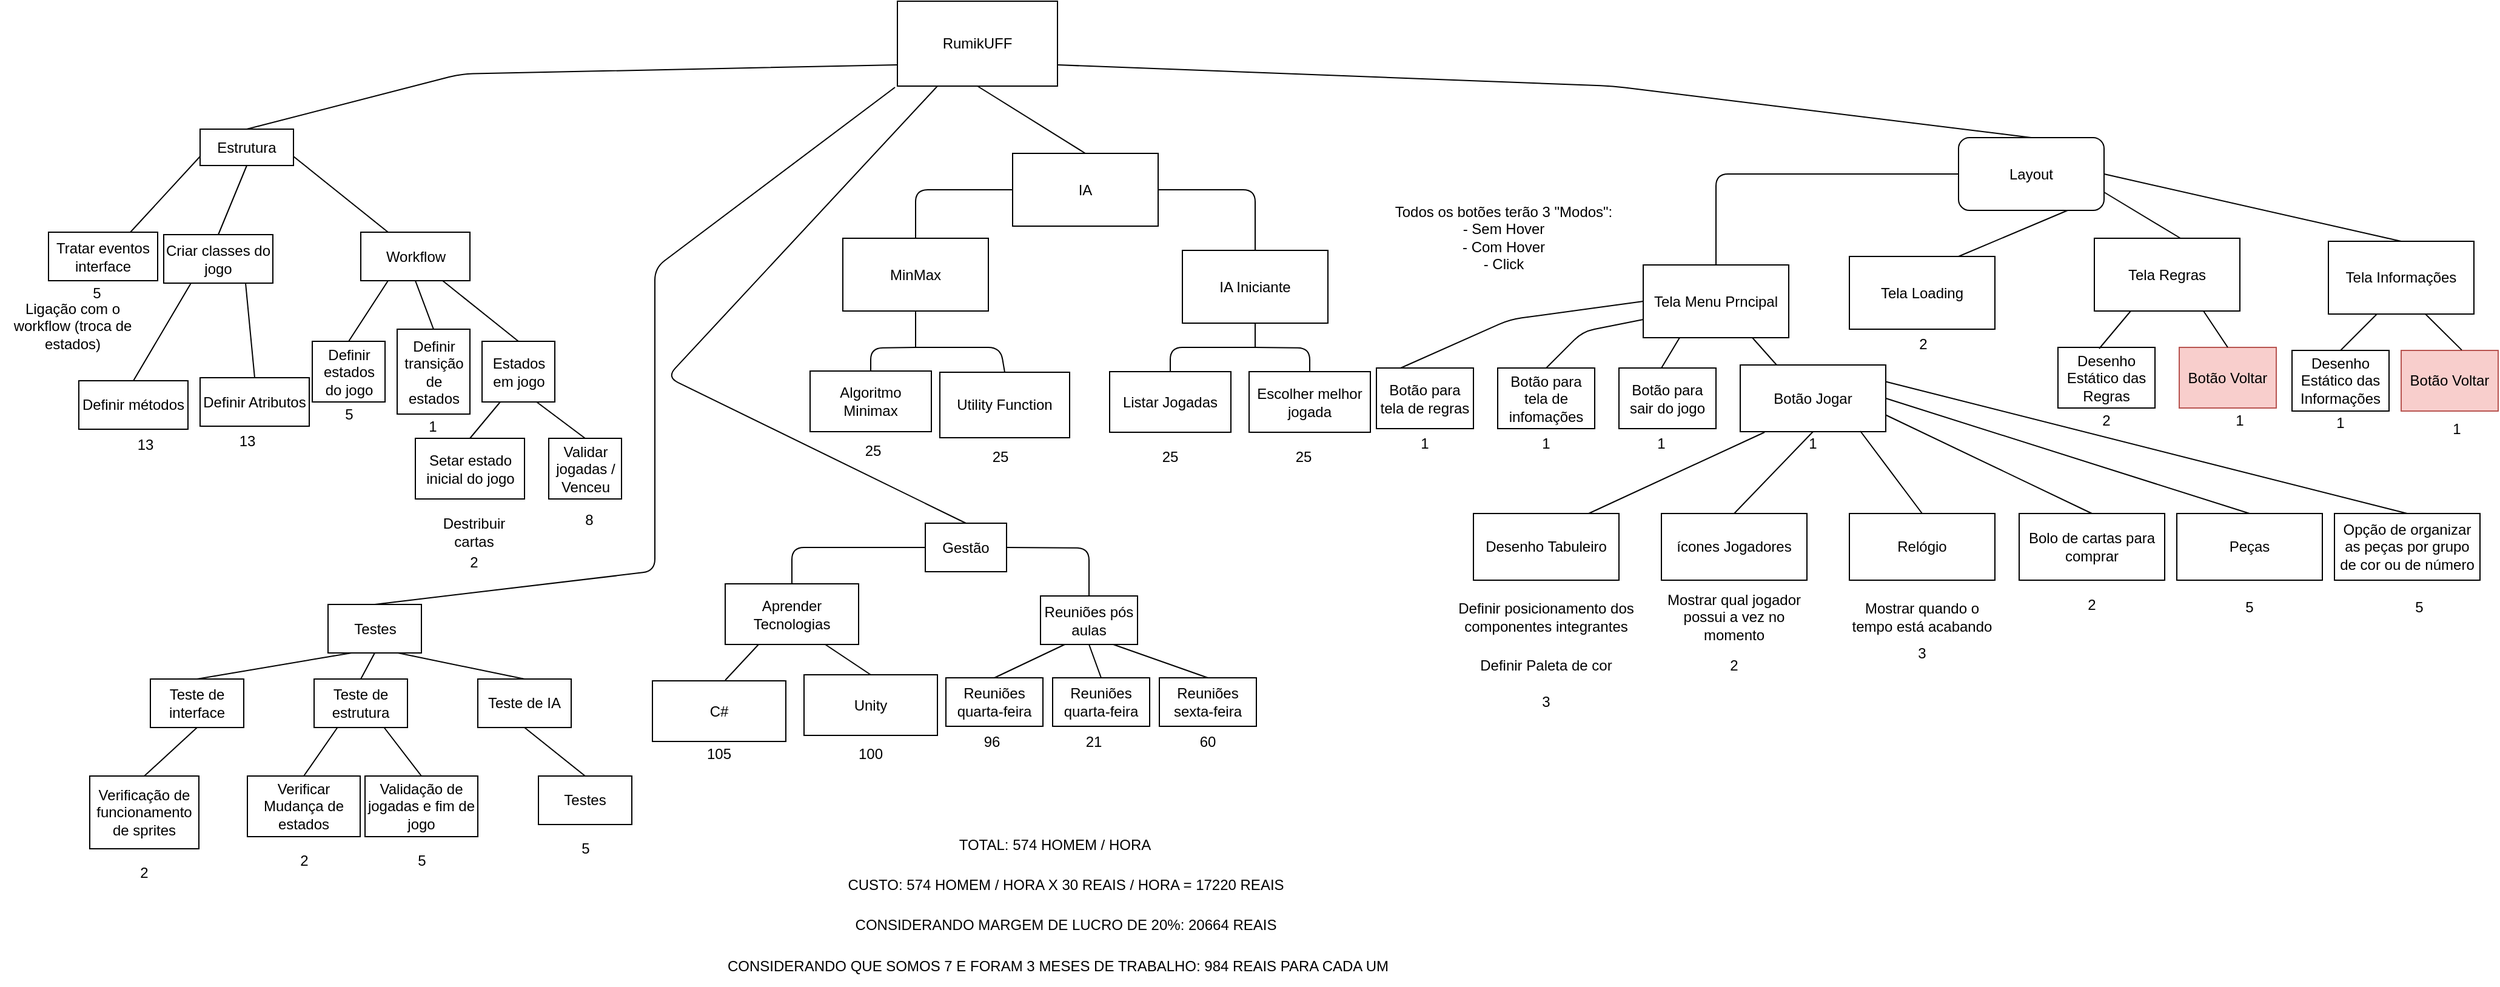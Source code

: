 <mxfile version="10.6.5" type="device"><diagram id="eZYM7yiqCys-XYu_l9QY" name="Page-1"><mxGraphModel dx="1594" dy="765" grid="1" gridSize="10" guides="1" tooltips="1" connect="1" arrows="1" fold="1" page="1" pageScale="1" pageWidth="827" pageHeight="1169" math="0" shadow="0"><root><mxCell id="0"/><mxCell id="1" parent="0"/><mxCell id="s8E5StRUGuPlpRAzMkEG-1" value="RumikUFF" style="rounded=0;whiteSpace=wrap;html=1;" parent="1" vertex="1"><mxGeometry x="1110" y="20" width="132" height="70" as="geometry"/></mxCell><mxCell id="s8E5StRUGuPlpRAzMkEG-2" value="Estrutura&lt;br&gt;" style="rounded=0;whiteSpace=wrap;html=1;" parent="1" vertex="1"><mxGeometry x="535" y="125.5" width="77" height="30" as="geometry"/></mxCell><mxCell id="s8E5StRUGuPlpRAzMkEG-3" value="Tratar eventos interface&lt;br&gt;" style="rounded=0;whiteSpace=wrap;html=1;" parent="1" vertex="1"><mxGeometry x="410" y="210.5" width="90" height="40" as="geometry"/></mxCell><mxCell id="s8E5StRUGuPlpRAzMkEG-4" value="Criar classes do jogo&lt;br&gt;" style="rounded=0;whiteSpace=wrap;html=1;" parent="1" vertex="1"><mxGeometry x="505" y="212.5" width="90" height="40" as="geometry"/></mxCell><mxCell id="s8E5StRUGuPlpRAzMkEG-5" value="Workflow&lt;br&gt;" style="rounded=0;whiteSpace=wrap;html=1;" parent="1" vertex="1"><mxGeometry x="667.5" y="210.5" width="90" height="40" as="geometry"/></mxCell><mxCell id="s8E5StRUGuPlpRAzMkEG-6" value="Ligação com o workflow (troca de estados)&lt;br&gt;" style="text;html=1;strokeColor=none;fillColor=none;align=center;verticalAlign=middle;whiteSpace=wrap;rounded=0;" parent="1" vertex="1"><mxGeometry x="370" y="267.5" width="120" height="40" as="geometry"/></mxCell><mxCell id="s8E5StRUGuPlpRAzMkEG-7" value="Definir métodos&lt;br&gt;" style="rounded=0;whiteSpace=wrap;html=1;" parent="1" vertex="1"><mxGeometry x="435" y="333" width="90" height="40" as="geometry"/></mxCell><mxCell id="s8E5StRUGuPlpRAzMkEG-8" value="Definir Atributos&lt;br&gt;" style="rounded=0;whiteSpace=wrap;html=1;" parent="1" vertex="1"><mxGeometry x="535" y="330.5" width="90" height="40" as="geometry"/></mxCell><mxCell id="s8E5StRUGuPlpRAzMkEG-9" value="Definir estados do jogo&lt;br&gt;" style="rounded=0;whiteSpace=wrap;html=1;" parent="1" vertex="1"><mxGeometry x="627.5" y="300.5" width="60" height="50" as="geometry"/></mxCell><mxCell id="s8E5StRUGuPlpRAzMkEG-10" value="Definir transição de estados&lt;br&gt;" style="rounded=0;whiteSpace=wrap;html=1;" parent="1" vertex="1"><mxGeometry x="697.5" y="290.5" width="60" height="70" as="geometry"/></mxCell><mxCell id="s8E5StRUGuPlpRAzMkEG-11" value="Estados em jogo&lt;br&gt;" style="rounded=0;whiteSpace=wrap;html=1;" parent="1" vertex="1"><mxGeometry x="767.5" y="300.5" width="60" height="50" as="geometry"/></mxCell><mxCell id="s8E5StRUGuPlpRAzMkEG-12" value="Setar estado inicial do jogo&lt;br&gt;" style="rounded=0;whiteSpace=wrap;html=1;" parent="1" vertex="1"><mxGeometry x="712.5" y="380.5" width="90" height="50" as="geometry"/></mxCell><mxCell id="s8E5StRUGuPlpRAzMkEG-13" value="Validar jogadas / Venceu&lt;br&gt;" style="rounded=0;whiteSpace=wrap;html=1;" parent="1" vertex="1"><mxGeometry x="822.5" y="380.5" width="60" height="50" as="geometry"/></mxCell><mxCell id="s8E5StRUGuPlpRAzMkEG-14" value="Destribuir cartas" style="text;html=1;strokeColor=none;fillColor=none;align=center;verticalAlign=middle;whiteSpace=wrap;rounded=0;" parent="1" vertex="1"><mxGeometry x="731" y="443" width="60" height="30" as="geometry"/></mxCell><mxCell id="s8E5StRUGuPlpRAzMkEG-15" value="" style="endArrow=none;html=1;entryX=0;entryY=0.75;entryDx=0;entryDy=0;exitX=0.75;exitY=0;exitDx=0;exitDy=0;" parent="1" source="s8E5StRUGuPlpRAzMkEG-3" target="s8E5StRUGuPlpRAzMkEG-2" edge="1"><mxGeometry width="50" height="50" relative="1" as="geometry"><mxPoint x="280" y="600.5" as="sourcePoint"/><mxPoint x="330" y="550.5" as="targetPoint"/></mxGeometry></mxCell><mxCell id="s8E5StRUGuPlpRAzMkEG-16" value="" style="endArrow=none;html=1;entryX=0.5;entryY=1;entryDx=0;entryDy=0;exitX=0.5;exitY=0;exitDx=0;exitDy=0;" parent="1" source="s8E5StRUGuPlpRAzMkEG-4" target="s8E5StRUGuPlpRAzMkEG-2" edge="1"><mxGeometry width="50" height="50" relative="1" as="geometry"><mxPoint x="368" y="220.5" as="sourcePoint"/><mxPoint x="545" y="158.5" as="targetPoint"/></mxGeometry></mxCell><mxCell id="s8E5StRUGuPlpRAzMkEG-17" value="" style="endArrow=none;html=1;entryX=1;entryY=0.75;entryDx=0;entryDy=0;exitX=0.25;exitY=0;exitDx=0;exitDy=0;" parent="1" source="s8E5StRUGuPlpRAzMkEG-5" target="s8E5StRUGuPlpRAzMkEG-2" edge="1"><mxGeometry width="50" height="50" relative="1" as="geometry"><mxPoint x="583" y="220.5" as="sourcePoint"/><mxPoint x="584" y="165.5" as="targetPoint"/></mxGeometry></mxCell><mxCell id="s8E5StRUGuPlpRAzMkEG-18" value="" style="endArrow=none;html=1;entryX=0.25;entryY=1;entryDx=0;entryDy=0;exitX=0.5;exitY=0;exitDx=0;exitDy=0;" parent="1" source="s8E5StRUGuPlpRAzMkEG-7" target="s8E5StRUGuPlpRAzMkEG-4" edge="1"><mxGeometry width="50" height="50" relative="1" as="geometry"><mxPoint x="280" y="600.5" as="sourcePoint"/><mxPoint x="330" y="550.5" as="targetPoint"/></mxGeometry></mxCell><mxCell id="s8E5StRUGuPlpRAzMkEG-19" value="" style="endArrow=none;html=1;entryX=0.75;entryY=1;entryDx=0;entryDy=0;exitX=0.5;exitY=0;exitDx=0;exitDy=0;" parent="1" source="s8E5StRUGuPlpRAzMkEG-8" target="s8E5StRUGuPlpRAzMkEG-4" edge="1"><mxGeometry width="50" height="50" relative="1" as="geometry"><mxPoint x="535" y="310.5" as="sourcePoint"/><mxPoint x="561" y="260.5" as="targetPoint"/></mxGeometry></mxCell><mxCell id="s8E5StRUGuPlpRAzMkEG-20" value="" style="endArrow=none;html=1;entryX=0.25;entryY=1;entryDx=0;entryDy=0;exitX=0.5;exitY=0;exitDx=0;exitDy=0;" parent="1" source="s8E5StRUGuPlpRAzMkEG-9" target="s8E5StRUGuPlpRAzMkEG-5" edge="1"><mxGeometry width="50" height="50" relative="1" as="geometry"><mxPoint x="552.5" y="310.5" as="sourcePoint"/><mxPoint x="513.5" y="260.5" as="targetPoint"/></mxGeometry></mxCell><mxCell id="s8E5StRUGuPlpRAzMkEG-21" value="" style="endArrow=none;html=1;entryX=0.5;entryY=1;entryDx=0;entryDy=0;exitX=0.5;exitY=0;exitDx=0;exitDy=0;" parent="1" source="s8E5StRUGuPlpRAzMkEG-10" target="s8E5StRUGuPlpRAzMkEG-5" edge="1"><mxGeometry width="50" height="50" relative="1" as="geometry"><mxPoint x="667.5" y="310.5" as="sourcePoint"/><mxPoint x="700.5" y="260.5" as="targetPoint"/></mxGeometry></mxCell><mxCell id="s8E5StRUGuPlpRAzMkEG-22" value="" style="endArrow=none;html=1;exitX=0.5;exitY=0;exitDx=0;exitDy=0;entryX=0.75;entryY=1;entryDx=0;entryDy=0;" parent="1" source="s8E5StRUGuPlpRAzMkEG-11" target="s8E5StRUGuPlpRAzMkEG-5" edge="1"><mxGeometry width="50" height="50" relative="1" as="geometry"><mxPoint x="737.5" y="300.5" as="sourcePoint"/><mxPoint x="737.5" y="260.5" as="targetPoint"/></mxGeometry></mxCell><mxCell id="s8E5StRUGuPlpRAzMkEG-23" value="" style="endArrow=none;html=1;exitX=0.5;exitY=0;exitDx=0;exitDy=0;entryX=0.25;entryY=1;entryDx=0;entryDy=0;" parent="1" source="s8E5StRUGuPlpRAzMkEG-12" target="s8E5StRUGuPlpRAzMkEG-11" edge="1"><mxGeometry width="50" height="50" relative="1" as="geometry"><mxPoint x="832.5" y="310.5" as="sourcePoint"/><mxPoint x="770.5" y="260.5" as="targetPoint"/></mxGeometry></mxCell><mxCell id="s8E5StRUGuPlpRAzMkEG-24" value="" style="endArrow=none;html=1;exitX=0.5;exitY=0;exitDx=0;exitDy=0;entryX=0.75;entryY=1;entryDx=0;entryDy=0;" parent="1" source="s8E5StRUGuPlpRAzMkEG-13" target="s8E5StRUGuPlpRAzMkEG-11" edge="1"><mxGeometry width="50" height="50" relative="1" as="geometry"><mxPoint x="767.5" y="450.5" as="sourcePoint"/><mxPoint x="817.5" y="360.5" as="targetPoint"/></mxGeometry></mxCell><mxCell id="s8E5StRUGuPlpRAzMkEG-40" value="Layout&lt;br&gt;" style="rounded=1;whiteSpace=wrap;html=1;" parent="1" vertex="1"><mxGeometry x="1985" y="132.5" width="120" height="60" as="geometry"/></mxCell><mxCell id="s8E5StRUGuPlpRAzMkEG-41" value="Tela Menu Prncipal" style="rounded=0;whiteSpace=wrap;html=1;" parent="1" vertex="1"><mxGeometry x="1725" y="237.5" width="120" height="60" as="geometry"/></mxCell><mxCell id="s8E5StRUGuPlpRAzMkEG-42" value="Tela Loading" style="rounded=0;whiteSpace=wrap;html=1;" parent="1" vertex="1"><mxGeometry x="1895" y="230.5" width="120" height="60" as="geometry"/></mxCell><mxCell id="s8E5StRUGuPlpRAzMkEG-43" value="Tela Regras" style="rounded=0;whiteSpace=wrap;html=1;" parent="1" vertex="1"><mxGeometry x="2097" y="215.5" width="120" height="60" as="geometry"/></mxCell><mxCell id="s8E5StRUGuPlpRAzMkEG-44" value="Tela Informações" style="rounded=0;whiteSpace=wrap;html=1;" parent="1" vertex="1"><mxGeometry x="2290" y="218" width="120" height="60" as="geometry"/></mxCell><mxCell id="s8E5StRUGuPlpRAzMkEG-45" value="Desenho Estático das Informações&lt;br&gt;" style="rounded=0;whiteSpace=wrap;html=1;" parent="1" vertex="1"><mxGeometry x="2260" y="308" width="80" height="50" as="geometry"/></mxCell><mxCell id="s8E5StRUGuPlpRAzMkEG-46" value="Botão Voltar&lt;br&gt;" style="rounded=0;whiteSpace=wrap;html=1;fillColor=#f8cecc;strokeColor=#b85450;" parent="1" vertex="1"><mxGeometry x="2350" y="308" width="80" height="50" as="geometry"/></mxCell><mxCell id="s8E5StRUGuPlpRAzMkEG-47" value="Desenho Estático das Regras&lt;br&gt;" style="rounded=0;whiteSpace=wrap;html=1;" parent="1" vertex="1"><mxGeometry x="2067" y="305.5" width="80" height="50" as="geometry"/></mxCell><mxCell id="s8E5StRUGuPlpRAzMkEG-48" value="Botão Voltar&lt;br&gt;" style="rounded=0;whiteSpace=wrap;html=1;fillColor=#f8cecc;strokeColor=#b85450;" parent="1" vertex="1"><mxGeometry x="2167" y="305.5" width="80" height="50" as="geometry"/></mxCell><mxCell id="s8E5StRUGuPlpRAzMkEG-49" value="Botão para tela de regras&lt;br&gt;" style="rounded=0;whiteSpace=wrap;html=1;" parent="1" vertex="1"><mxGeometry x="1505" y="322.5" width="80" height="50" as="geometry"/></mxCell><mxCell id="s8E5StRUGuPlpRAzMkEG-50" value="Botão para tela de infomações&lt;br&gt;" style="rounded=0;whiteSpace=wrap;html=1;" parent="1" vertex="1"><mxGeometry x="1605" y="322.5" width="80" height="50" as="geometry"/></mxCell><mxCell id="s8E5StRUGuPlpRAzMkEG-51" value="Botão para sair do jogo&lt;br&gt;" style="rounded=0;whiteSpace=wrap;html=1;" parent="1" vertex="1"><mxGeometry x="1705" y="322.5" width="80" height="50" as="geometry"/></mxCell><mxCell id="s8E5StRUGuPlpRAzMkEG-52" value="Botão Jogar&lt;br&gt;" style="rounded=0;whiteSpace=wrap;html=1;" parent="1" vertex="1"><mxGeometry x="1805" y="320" width="120" height="55" as="geometry"/></mxCell><mxCell id="s8E5StRUGuPlpRAzMkEG-53" value="Desenho Tabuleiro&lt;br&gt;" style="rounded=0;whiteSpace=wrap;html=1;" parent="1" vertex="1"><mxGeometry x="1585" y="442.5" width="120" height="55" as="geometry"/></mxCell><mxCell id="s8E5StRUGuPlpRAzMkEG-54" value="ícones Jogadores&lt;br&gt;" style="rounded=0;whiteSpace=wrap;html=1;" parent="1" vertex="1"><mxGeometry x="1740" y="442.5" width="120" height="55" as="geometry"/></mxCell><mxCell id="s8E5StRUGuPlpRAzMkEG-55" value="Relógio&lt;br&gt;" style="rounded=0;whiteSpace=wrap;html=1;" parent="1" vertex="1"><mxGeometry x="1895" y="442.5" width="120" height="55" as="geometry"/></mxCell><mxCell id="s8E5StRUGuPlpRAzMkEG-56" value="Bolo de cartas para comprar&lt;br&gt;" style="rounded=0;whiteSpace=wrap;html=1;" parent="1" vertex="1"><mxGeometry x="2035" y="442.5" width="120" height="55" as="geometry"/></mxCell><mxCell id="s8E5StRUGuPlpRAzMkEG-57" value="Peças&lt;br&gt;" style="rounded=0;whiteSpace=wrap;html=1;" parent="1" vertex="1"><mxGeometry x="2165" y="442.5" width="120" height="55" as="geometry"/></mxCell><mxCell id="s8E5StRUGuPlpRAzMkEG-58" value="" style="endArrow=none;html=1;" parent="1" source="s8E5StRUGuPlpRAzMkEG-41" target="s8E5StRUGuPlpRAzMkEG-40" edge="1"><mxGeometry width="50" height="50" relative="1" as="geometry"><mxPoint x="1905" y="217.5" as="sourcePoint"/><mxPoint x="1955" y="167.5" as="targetPoint"/><Array as="points"><mxPoint x="1785" y="162.5"/></Array></mxGeometry></mxCell><mxCell id="s8E5StRUGuPlpRAzMkEG-59" value="" style="endArrow=none;html=1;exitX=0.75;exitY=0;exitDx=0;exitDy=0;entryX=0.75;entryY=1;entryDx=0;entryDy=0;" parent="1" source="s8E5StRUGuPlpRAzMkEG-42" target="s8E5StRUGuPlpRAzMkEG-40" edge="1"><mxGeometry width="50" height="50" relative="1" as="geometry"><mxPoint x="2225" y="239.5" as="sourcePoint"/><mxPoint x="2105" y="172.5" as="targetPoint"/><Array as="points"/></mxGeometry></mxCell><mxCell id="s8E5StRUGuPlpRAzMkEG-60" value="" style="endArrow=none;html=1;exitX=0.592;exitY=0;exitDx=0;exitDy=0;exitPerimeter=0;entryX=1;entryY=0.75;entryDx=0;entryDy=0;" parent="1" source="s8E5StRUGuPlpRAzMkEG-43" target="s8E5StRUGuPlpRAzMkEG-40" edge="1"><mxGeometry width="50" height="50" relative="1" as="geometry"><mxPoint x="2225" y="207.5" as="sourcePoint"/><mxPoint x="2105" y="140.5" as="targetPoint"/><Array as="points"/></mxGeometry></mxCell><mxCell id="s8E5StRUGuPlpRAzMkEG-61" value="" style="endArrow=none;html=1;exitX=0.5;exitY=0;exitDx=0;exitDy=0;entryX=1;entryY=0.5;entryDx=0;entryDy=0;" parent="1" source="s8E5StRUGuPlpRAzMkEG-44" target="s8E5StRUGuPlpRAzMkEG-40" edge="1"><mxGeometry width="50" height="50" relative="1" as="geometry"><mxPoint x="2665.5" y="232.5" as="sourcePoint"/><mxPoint x="2324.5" y="157.5" as="targetPoint"/><Array as="points"/></mxGeometry></mxCell><mxCell id="s8E5StRUGuPlpRAzMkEG-62" value="" style="endArrow=none;html=1;exitX=0.425;exitY=0.02;exitDx=0;exitDy=0;entryX=0.25;entryY=1;entryDx=0;entryDy=0;exitPerimeter=0;" parent="1" source="s8E5StRUGuPlpRAzMkEG-47" target="s8E5StRUGuPlpRAzMkEG-43" edge="1"><mxGeometry width="50" height="50" relative="1" as="geometry"><mxPoint x="1947" y="315.5" as="sourcePoint"/><mxPoint x="1947" y="285.5" as="targetPoint"/></mxGeometry></mxCell><mxCell id="s8E5StRUGuPlpRAzMkEG-63" value="" style="endArrow=none;html=1;exitX=0.5;exitY=0;exitDx=0;exitDy=0;entryX=0.75;entryY=1;entryDx=0;entryDy=0;" parent="1" source="s8E5StRUGuPlpRAzMkEG-48" target="s8E5StRUGuPlpRAzMkEG-43" edge="1"><mxGeometry width="50" height="50" relative="1" as="geometry"><mxPoint x="2181" y="306.5" as="sourcePoint"/><mxPoint x="2207" y="275.5" as="targetPoint"/></mxGeometry></mxCell><mxCell id="s8E5StRUGuPlpRAzMkEG-64" value="" style="endArrow=none;html=1;exitX=0.5;exitY=0;exitDx=0;exitDy=0;" parent="1" source="s8E5StRUGuPlpRAzMkEG-45" edge="1"><mxGeometry width="50" height="50" relative="1" as="geometry"><mxPoint x="2280" y="328" as="sourcePoint"/><mxPoint x="2330" y="278" as="targetPoint"/></mxGeometry></mxCell><mxCell id="s8E5StRUGuPlpRAzMkEG-65" value="" style="endArrow=none;html=1;exitX=0.5;exitY=0;exitDx=0;exitDy=0;" parent="1" edge="1"><mxGeometry width="50" height="50" relative="1" as="geometry"><mxPoint x="2399.941" y="307.706" as="sourcePoint"/><mxPoint x="2370" y="278" as="targetPoint"/><Array as="points"/></mxGeometry></mxCell><mxCell id="s8E5StRUGuPlpRAzMkEG-66" value="" style="endArrow=none;html=1;entryX=0.25;entryY=1;entryDx=0;entryDy=0;" parent="1" target="s8E5StRUGuPlpRAzMkEG-41" edge="1"><mxGeometry width="50" height="50" relative="1" as="geometry"><mxPoint x="1740" y="322.5" as="sourcePoint"/><mxPoint x="1770" y="302.5" as="targetPoint"/><Array as="points"/></mxGeometry></mxCell><mxCell id="s8E5StRUGuPlpRAzMkEG-67" value="" style="endArrow=none;html=1;entryX=0.75;entryY=1;entryDx=0;entryDy=0;exitX=0.25;exitY=0;exitDx=0;exitDy=0;" parent="1" source="s8E5StRUGuPlpRAzMkEG-52" target="s8E5StRUGuPlpRAzMkEG-41" edge="1"><mxGeometry width="50" height="50" relative="1" as="geometry"><mxPoint x="1815" y="347.5" as="sourcePoint"/><mxPoint x="1865" y="297.5" as="targetPoint"/></mxGeometry></mxCell><mxCell id="s8E5StRUGuPlpRAzMkEG-68" value="" style="endArrow=none;html=1;entryX=0;entryY=0.75;entryDx=0;entryDy=0;" parent="1" target="s8E5StRUGuPlpRAzMkEG-41" edge="1"><mxGeometry width="50" height="50" relative="1" as="geometry"><mxPoint x="1645" y="322.5" as="sourcePoint"/><mxPoint x="1675" y="292.5" as="targetPoint"/><Array as="points"><mxPoint x="1675" y="292.5"/></Array></mxGeometry></mxCell><mxCell id="s8E5StRUGuPlpRAzMkEG-69" value="" style="endArrow=none;html=1;entryX=0;entryY=0.5;entryDx=0;entryDy=0;" parent="1" target="s8E5StRUGuPlpRAzMkEG-41" edge="1"><mxGeometry width="50" height="50" relative="1" as="geometry"><mxPoint x="1525" y="322.5" as="sourcePoint"/><mxPoint x="1715" y="262.5" as="targetPoint"/><Array as="points"><mxPoint x="1615" y="282.5"/></Array></mxGeometry></mxCell><mxCell id="s8E5StRUGuPlpRAzMkEG-70" value="" style="endArrow=none;html=1;entryX=0.167;entryY=1.009;entryDx=0;entryDy=0;entryPerimeter=0;" parent="1" target="s8E5StRUGuPlpRAzMkEG-52" edge="1"><mxGeometry width="50" height="50" relative="1" as="geometry"><mxPoint x="1680" y="442.5" as="sourcePoint"/><mxPoint x="1730" y="392.5" as="targetPoint"/></mxGeometry></mxCell><mxCell id="s8E5StRUGuPlpRAzMkEG-71" value="" style="endArrow=none;html=1;entryX=0.5;entryY=1;entryDx=0;entryDy=0;exitX=0.5;exitY=0;exitDx=0;exitDy=0;" parent="1" source="s8E5StRUGuPlpRAzMkEG-54" target="s8E5StRUGuPlpRAzMkEG-52" edge="1"><mxGeometry width="50" height="50" relative="1" as="geometry"><mxPoint x="1806" y="452.5" as="sourcePoint"/><mxPoint x="1845" y="397.5" as="targetPoint"/></mxGeometry></mxCell><mxCell id="s8E5StRUGuPlpRAzMkEG-72" value="" style="endArrow=none;html=1;exitX=0.5;exitY=0;exitDx=0;exitDy=0;entryX=0.825;entryY=0.991;entryDx=0;entryDy=0;entryPerimeter=0;" parent="1" source="s8E5StRUGuPlpRAzMkEG-55" target="s8E5StRUGuPlpRAzMkEG-52" edge="1"><mxGeometry width="50" height="50" relative="1" as="geometry"><mxPoint x="1925" y="442.5" as="sourcePoint"/><mxPoint x="1975" y="392.5" as="targetPoint"/></mxGeometry></mxCell><mxCell id="s8E5StRUGuPlpRAzMkEG-73" value="" style="endArrow=none;html=1;entryX=1;entryY=0.75;entryDx=0;entryDy=0;exitX=0.5;exitY=0;exitDx=0;exitDy=0;" parent="1" source="s8E5StRUGuPlpRAzMkEG-56" target="s8E5StRUGuPlpRAzMkEG-52" edge="1"><mxGeometry width="50" height="50" relative="1" as="geometry"><mxPoint x="1995" y="382.5" as="sourcePoint"/><mxPoint x="2045" y="332.5" as="targetPoint"/></mxGeometry></mxCell><mxCell id="s8E5StRUGuPlpRAzMkEG-74" value="" style="endArrow=none;html=1;entryX=1;entryY=0.5;entryDx=0;entryDy=0;exitX=0.5;exitY=0;exitDx=0;exitDy=0;" parent="1" source="s8E5StRUGuPlpRAzMkEG-57" target="s8E5StRUGuPlpRAzMkEG-52" edge="1"><mxGeometry width="50" height="50" relative="1" as="geometry"><mxPoint x="1505" y="572.5" as="sourcePoint"/><mxPoint x="1555" y="522.5" as="targetPoint"/></mxGeometry></mxCell><mxCell id="s8E5StRUGuPlpRAzMkEG-75" value="&lt;span&gt;Definir posicionamento dos componentes integrantes&lt;/span&gt;" style="text;html=1;strokeColor=none;fillColor=none;align=center;verticalAlign=middle;whiteSpace=wrap;rounded=0;" parent="1" vertex="1"><mxGeometry x="1565" y="507.5" width="160" height="40" as="geometry"/></mxCell><mxCell id="s8E5StRUGuPlpRAzMkEG-76" value="Definir Paleta de cor" style="text;html=1;strokeColor=none;fillColor=none;align=center;verticalAlign=middle;whiteSpace=wrap;rounded=0;" parent="1" vertex="1"><mxGeometry x="1585" y="557.5" width="120" height="20" as="geometry"/></mxCell><mxCell id="s8E5StRUGuPlpRAzMkEG-77" value="Mostrar qual jogador possui a vez no momento" style="text;html=1;strokeColor=none;fillColor=none;align=center;verticalAlign=middle;whiteSpace=wrap;rounded=0;" parent="1" vertex="1"><mxGeometry x="1740" y="517.5" width="120" height="20" as="geometry"/></mxCell><mxCell id="s8E5StRUGuPlpRAzMkEG-78" value="Mostrar quando o tempo está acabando" style="text;html=1;strokeColor=none;fillColor=none;align=center;verticalAlign=middle;whiteSpace=wrap;rounded=0;" parent="1" vertex="1"><mxGeometry x="1895" y="517.5" width="120" height="20" as="geometry"/></mxCell><mxCell id="s8E5StRUGuPlpRAzMkEG-79" value="Opção de organizar as peças por grupo de cor ou de número&lt;br&gt;" style="rounded=0;whiteSpace=wrap;html=1;" parent="1" vertex="1"><mxGeometry x="2295" y="442.5" width="120" height="55" as="geometry"/></mxCell><mxCell id="s8E5StRUGuPlpRAzMkEG-80" value="" style="endArrow=none;html=1;entryX=0.5;entryY=0;entryDx=0;entryDy=0;exitX=1;exitY=0.25;exitDx=0;exitDy=0;" parent="1" source="s8E5StRUGuPlpRAzMkEG-52" target="s8E5StRUGuPlpRAzMkEG-79" edge="1"><mxGeometry width="50" height="50" relative="1" as="geometry"><mxPoint x="1390" y="647.5" as="sourcePoint"/><mxPoint x="1440" y="597.5" as="targetPoint"/><Array as="points"/></mxGeometry></mxCell><mxCell id="s8E5StRUGuPlpRAzMkEG-81" value="Todos os botões terão 3 &quot;Modos&quot;:&lt;br&gt;- Sem Hover&lt;br&gt;- Com Hover&lt;br&gt;- Click&lt;br&gt;" style="text;html=1;strokeColor=none;fillColor=none;align=center;verticalAlign=middle;whiteSpace=wrap;rounded=0;" parent="1" vertex="1"><mxGeometry x="1510" y="177.5" width="200" height="75" as="geometry"/></mxCell><mxCell id="s8E5StRUGuPlpRAzMkEG-82" value="" style="endArrow=none;html=1;entryX=0;entryY=0.75;entryDx=0;entryDy=0;exitX=0.5;exitY=0;exitDx=0;exitDy=0;" parent="1" source="s8E5StRUGuPlpRAzMkEG-2" target="s8E5StRUGuPlpRAzMkEG-1" edge="1"><mxGeometry width="50" height="50" relative="1" as="geometry"><mxPoint x="410" y="650" as="sourcePoint"/><mxPoint x="460" y="600" as="targetPoint"/><Array as="points"><mxPoint x="750" y="80"/></Array></mxGeometry></mxCell><mxCell id="s8E5StRUGuPlpRAzMkEG-83" value="" style="endArrow=none;html=1;entryX=0.5;entryY=1;entryDx=0;entryDy=0;exitX=0.5;exitY=0;exitDx=0;exitDy=0;" parent="1" source="bBEhQgYzmvk31Xtcl9zs-21" target="s8E5StRUGuPlpRAzMkEG-1" edge="1"><mxGeometry width="50" height="50" relative="1" as="geometry"><mxPoint x="1269" y="115" as="sourcePoint"/><mxPoint x="1120" y="97" as="targetPoint"/><Array as="points"/></mxGeometry></mxCell><mxCell id="s8E5StRUGuPlpRAzMkEG-84" value="" style="endArrow=none;html=1;entryX=1;entryY=0.75;entryDx=0;entryDy=0;exitX=0.5;exitY=0;exitDx=0;exitDy=0;" parent="1" source="s8E5StRUGuPlpRAzMkEG-40" target="s8E5StRUGuPlpRAzMkEG-1" edge="1"><mxGeometry width="50" height="50" relative="1" as="geometry"><mxPoint x="1228" y="175" as="sourcePoint"/><mxPoint x="1186" y="100" as="targetPoint"/><Array as="points"><mxPoint x="1700" y="90"/></Array></mxGeometry></mxCell><mxCell id="-CW4as9tFz3H7b-KQb-9-1" value="5" style="text;html=1;strokeColor=none;fillColor=none;align=center;verticalAlign=middle;whiteSpace=wrap;rounded=0;" parent="1" vertex="1"><mxGeometry x="430" y="250.5" width="40" height="20" as="geometry"/></mxCell><mxCell id="-CW4as9tFz3H7b-KQb-9-2" value="13" style="text;html=1;strokeColor=none;fillColor=none;align=center;verticalAlign=middle;whiteSpace=wrap;rounded=0;" parent="1" vertex="1"><mxGeometry x="470" y="375.5" width="40" height="20" as="geometry"/></mxCell><mxCell id="-CW4as9tFz3H7b-KQb-9-3" value="13" style="text;html=1;strokeColor=none;fillColor=none;align=center;verticalAlign=middle;whiteSpace=wrap;rounded=0;" parent="1" vertex="1"><mxGeometry x="553.5" y="373" width="40" height="20" as="geometry"/></mxCell><mxCell id="-CW4as9tFz3H7b-KQb-9-4" value="5" style="text;html=1;strokeColor=none;fillColor=none;align=center;verticalAlign=middle;whiteSpace=wrap;rounded=0;" parent="1" vertex="1"><mxGeometry x="637.5" y="350.5" width="40" height="20" as="geometry"/></mxCell><mxCell id="-CW4as9tFz3H7b-KQb-9-5" value="1" style="text;html=1;strokeColor=none;fillColor=none;align=center;verticalAlign=middle;whiteSpace=wrap;rounded=0;" parent="1" vertex="1"><mxGeometry x="706.5" y="360.5" width="40" height="20" as="geometry"/></mxCell><mxCell id="-CW4as9tFz3H7b-KQb-9-6" value="2" style="text;html=1;strokeColor=none;fillColor=none;align=center;verticalAlign=middle;whiteSpace=wrap;rounded=0;" parent="1" vertex="1"><mxGeometry x="741" y="473" width="40" height="20" as="geometry"/></mxCell><mxCell id="-CW4as9tFz3H7b-KQb-9-7" value="8" style="text;html=1;strokeColor=none;fillColor=none;align=center;verticalAlign=middle;whiteSpace=wrap;rounded=0;" parent="1" vertex="1"><mxGeometry x="836" y="438" width="40" height="20" as="geometry"/></mxCell><mxCell id="-CW4as9tFz3H7b-KQb-9-12" value="1" style="text;html=1;strokeColor=none;fillColor=none;align=center;verticalAlign=middle;whiteSpace=wrap;rounded=0;" parent="1" vertex="1"><mxGeometry x="1525" y="375" width="40" height="20" as="geometry"/></mxCell><mxCell id="-CW4as9tFz3H7b-KQb-9-15" value="1" style="text;html=1;strokeColor=none;fillColor=none;align=center;verticalAlign=middle;whiteSpace=wrap;rounded=0;" parent="1" vertex="1"><mxGeometry x="1625" y="375" width="40" height="20" as="geometry"/></mxCell><mxCell id="-CW4as9tFz3H7b-KQb-9-16" value="1" style="text;html=1;strokeColor=none;fillColor=none;align=center;verticalAlign=middle;whiteSpace=wrap;rounded=0;" parent="1" vertex="1"><mxGeometry x="1720" y="375" width="40" height="20" as="geometry"/></mxCell><mxCell id="-CW4as9tFz3H7b-KQb-9-17" value="1" style="text;html=1;strokeColor=none;fillColor=none;align=center;verticalAlign=middle;whiteSpace=wrap;rounded=0;" parent="1" vertex="1"><mxGeometry x="1845" y="375" width="40" height="20" as="geometry"/></mxCell><mxCell id="-CW4as9tFz3H7b-KQb-9-18" value="2" style="text;html=1;strokeColor=none;fillColor=none;align=center;verticalAlign=middle;whiteSpace=wrap;rounded=0;" parent="1" vertex="1"><mxGeometry x="1936" y="292.5" width="40" height="20" as="geometry"/></mxCell><mxCell id="-CW4as9tFz3H7b-KQb-9-19" value="2" style="text;html=1;strokeColor=none;fillColor=none;align=center;verticalAlign=middle;whiteSpace=wrap;rounded=0;" parent="1" vertex="1"><mxGeometry x="2087" y="355.5" width="40" height="20" as="geometry"/></mxCell><mxCell id="-CW4as9tFz3H7b-KQb-9-20" value="1" style="text;html=1;strokeColor=none;fillColor=none;align=center;verticalAlign=middle;whiteSpace=wrap;rounded=0;" parent="1" vertex="1"><mxGeometry x="2197" y="355.5" width="40" height="20" as="geometry"/></mxCell><mxCell id="-CW4as9tFz3H7b-KQb-9-21" value="1" style="text;html=1;strokeColor=none;fillColor=none;align=center;verticalAlign=middle;whiteSpace=wrap;rounded=0;" parent="1" vertex="1"><mxGeometry x="2280" y="358" width="40" height="20" as="geometry"/></mxCell><mxCell id="-CW4as9tFz3H7b-KQb-9-22" value="1" style="text;html=1;strokeColor=none;fillColor=none;align=center;verticalAlign=middle;whiteSpace=wrap;rounded=0;" parent="1" vertex="1"><mxGeometry x="2376" y="363" width="40" height="20" as="geometry"/></mxCell><mxCell id="-CW4as9tFz3H7b-KQb-9-23" value="3" style="text;html=1;strokeColor=none;fillColor=none;align=center;verticalAlign=middle;whiteSpace=wrap;rounded=0;" parent="1" vertex="1"><mxGeometry x="1625" y="587.5" width="40" height="20" as="geometry"/></mxCell><mxCell id="-CW4as9tFz3H7b-KQb-9-24" value="2" style="text;html=1;strokeColor=none;fillColor=none;align=center;verticalAlign=middle;whiteSpace=wrap;rounded=0;" parent="1" vertex="1"><mxGeometry x="1780" y="557.5" width="40" height="20" as="geometry"/></mxCell><mxCell id="-CW4as9tFz3H7b-KQb-9-25" value="3" style="text;html=1;strokeColor=none;fillColor=none;align=center;verticalAlign=middle;whiteSpace=wrap;rounded=0;" parent="1" vertex="1"><mxGeometry x="1935" y="547.5" width="40" height="20" as="geometry"/></mxCell><mxCell id="-CW4as9tFz3H7b-KQb-9-26" value="2" style="text;html=1;strokeColor=none;fillColor=none;align=center;verticalAlign=middle;whiteSpace=wrap;rounded=0;" parent="1" vertex="1"><mxGeometry x="2075" y="507.5" width="40" height="20" as="geometry"/></mxCell><mxCell id="-CW4as9tFz3H7b-KQb-9-27" value="5" style="text;html=1;strokeColor=none;fillColor=none;align=center;verticalAlign=middle;whiteSpace=wrap;rounded=0;" parent="1" vertex="1"><mxGeometry x="2205" y="510" width="40" height="20" as="geometry"/></mxCell><mxCell id="-CW4as9tFz3H7b-KQb-9-28" value="5" style="text;html=1;strokeColor=none;fillColor=none;align=center;verticalAlign=middle;whiteSpace=wrap;rounded=0;" parent="1" vertex="1"><mxGeometry x="2345" y="510" width="40" height="20" as="geometry"/></mxCell><mxCell id="-CW4as9tFz3H7b-KQb-9-29" value="TOTAL: 574 HOMEM / HORA" style="text;html=1;strokeColor=none;fillColor=none;align=center;verticalAlign=middle;whiteSpace=wrap;rounded=0;" parent="1" vertex="1"><mxGeometry x="1039" y="699.5" width="402" height="33" as="geometry"/></mxCell><mxCell id="-CW4as9tFz3H7b-KQb-9-30" value="CUSTO: 574 HOMEM / HORA X 30 REAIS / HORA = 17220 REAIS" style="text;html=1;strokeColor=none;fillColor=none;align=center;verticalAlign=middle;whiteSpace=wrap;rounded=0;" parent="1" vertex="1"><mxGeometry x="1048" y="732.5" width="402" height="33" as="geometry"/></mxCell><mxCell id="PWQW__QjdcS_i3BKXnzf-15" value="" style="endArrow=none;html=1;entryX=0.5;entryY=0;entryDx=0;entryDy=0;exitX=0.25;exitY=1;exitDx=0;exitDy=0;" parent="1" source="s8E5StRUGuPlpRAzMkEG-1" target="bBEhQgYzmvk31Xtcl9zs-1" edge="1"><mxGeometry width="50" height="50" relative="1" as="geometry"><mxPoint x="260" y="770" as="sourcePoint"/><mxPoint x="1082" y="425" as="targetPoint"/><Array as="points"><mxPoint x="920" y="330"/></Array></mxGeometry></mxCell><mxCell id="bBEhQgYzmvk31Xtcl9zs-1" value="Gestão" style="rounded=0;whiteSpace=wrap;html=1;" parent="1" vertex="1"><mxGeometry x="1133" y="450.5" width="67" height="40" as="geometry"/></mxCell><mxCell id="bBEhQgYzmvk31Xtcl9zs-2" value="Reuniões pós aulas" style="rounded=0;whiteSpace=wrap;html=1;" parent="1" vertex="1"><mxGeometry x="1228" y="510.5" width="80" height="40" as="geometry"/></mxCell><mxCell id="bBEhQgYzmvk31Xtcl9zs-3" value="Aprender Tecnologias" style="rounded=0;whiteSpace=wrap;html=1;" parent="1" vertex="1"><mxGeometry x="968" y="500.5" width="110" height="50" as="geometry"/></mxCell><mxCell id="bBEhQgYzmvk31Xtcl9zs-4" value="Reuniões quarta-feira" style="rounded=0;whiteSpace=wrap;html=1;" parent="1" vertex="1"><mxGeometry x="1150" y="578" width="80" height="40" as="geometry"/></mxCell><mxCell id="bBEhQgYzmvk31Xtcl9zs-5" value="Reuniões sexta-feira" style="rounded=0;whiteSpace=wrap;html=1;" parent="1" vertex="1"><mxGeometry x="1326" y="578" width="80" height="40" as="geometry"/></mxCell><mxCell id="bBEhQgYzmvk31Xtcl9zs-6" value="" style="endArrow=none;html=1;entryX=0;entryY=0.5;entryDx=0;entryDy=0;exitX=0.5;exitY=0;exitDx=0;exitDy=0;" parent="1" source="bBEhQgYzmvk31Xtcl9zs-3" target="bBEhQgYzmvk31Xtcl9zs-1" edge="1"><mxGeometry width="50" height="50" relative="1" as="geometry"><mxPoint x="953" y="700.5" as="sourcePoint"/><mxPoint x="1003" y="650.5" as="targetPoint"/><Array as="points"><mxPoint x="1023" y="470.5"/></Array></mxGeometry></mxCell><mxCell id="bBEhQgYzmvk31Xtcl9zs-7" value="" style="endArrow=none;html=1;entryX=1;entryY=0.5;entryDx=0;entryDy=0;exitX=0.5;exitY=0;exitDx=0;exitDy=0;" parent="1" source="bBEhQgYzmvk31Xtcl9zs-2" target="bBEhQgYzmvk31Xtcl9zs-1" edge="1"><mxGeometry width="50" height="50" relative="1" as="geometry"><mxPoint x="1018" y="510.5" as="sourcePoint"/><mxPoint x="1143" y="480.5" as="targetPoint"/><Array as="points"><mxPoint x="1268" y="471"/></Array></mxGeometry></mxCell><mxCell id="bBEhQgYzmvk31Xtcl9zs-8" value="" style="endArrow=none;html=1;entryX=0.5;entryY=0;entryDx=0;entryDy=0;exitX=0.25;exitY=1;exitDx=0;exitDy=0;" parent="1" source="bBEhQgYzmvk31Xtcl9zs-2" target="bBEhQgYzmvk31Xtcl9zs-4" edge="1"><mxGeometry width="50" height="50" relative="1" as="geometry"><mxPoint x="1265" y="520.5" as="sourcePoint"/><mxPoint x="1132" y="485.5" as="targetPoint"/><Array as="points"/></mxGeometry></mxCell><mxCell id="bBEhQgYzmvk31Xtcl9zs-9" value="" style="endArrow=none;html=1;entryX=0.5;entryY=0;entryDx=0;entryDy=0;exitX=0.75;exitY=1;exitDx=0;exitDy=0;" parent="1" source="bBEhQgYzmvk31Xtcl9zs-2" target="bBEhQgYzmvk31Xtcl9zs-5" edge="1"><mxGeometry width="50" height="50" relative="1" as="geometry"><mxPoint x="1245" y="560.5" as="sourcePoint"/><mxPoint x="1225" y="605.5" as="targetPoint"/><Array as="points"/></mxGeometry></mxCell><mxCell id="bBEhQgYzmvk31Xtcl9zs-10" value="105" style="text;html=1;strokeColor=none;fillColor=none;align=center;verticalAlign=middle;whiteSpace=wrap;rounded=0;" parent="1" vertex="1"><mxGeometry x="943" y="630.5" width="40" height="20" as="geometry"/></mxCell><mxCell id="bBEhQgYzmvk31Xtcl9zs-11" value="96" style="text;html=1;strokeColor=none;fillColor=none;align=center;verticalAlign=middle;whiteSpace=wrap;rounded=0;" parent="1" vertex="1"><mxGeometry x="1168" y="620.5" width="40" height="20" as="geometry"/></mxCell><mxCell id="bBEhQgYzmvk31Xtcl9zs-12" value="60&lt;br&gt;" style="text;html=1;strokeColor=none;fillColor=none;align=center;verticalAlign=middle;whiteSpace=wrap;rounded=0;" parent="1" vertex="1"><mxGeometry x="1346" y="620.5" width="40" height="20" as="geometry"/></mxCell><mxCell id="bBEhQgYzmvk31Xtcl9zs-13" value="C#" style="rounded=0;whiteSpace=wrap;html=1;" parent="1" vertex="1"><mxGeometry x="908" y="580.5" width="110" height="50" as="geometry"/></mxCell><mxCell id="bBEhQgYzmvk31Xtcl9zs-14" value="Unity" style="rounded=0;whiteSpace=wrap;html=1;" parent="1" vertex="1"><mxGeometry x="1033" y="575.5" width="110" height="50" as="geometry"/></mxCell><mxCell id="bBEhQgYzmvk31Xtcl9zs-15" value="100" style="text;html=1;strokeColor=none;fillColor=none;align=center;verticalAlign=middle;whiteSpace=wrap;rounded=0;" parent="1" vertex="1"><mxGeometry x="1073" y="630.5" width="30" height="20" as="geometry"/></mxCell><mxCell id="bBEhQgYzmvk31Xtcl9zs-16" value="Reuniões quarta-feira" style="rounded=0;whiteSpace=wrap;html=1;" parent="1" vertex="1"><mxGeometry x="1238" y="578" width="80" height="40" as="geometry"/></mxCell><mxCell id="bBEhQgYzmvk31Xtcl9zs-17" value="" style="endArrow=none;html=1;entryX=0.5;entryY=1;entryDx=0;entryDy=0;exitX=0.5;exitY=0;exitDx=0;exitDy=0;" parent="1" source="bBEhQgYzmvk31Xtcl9zs-16" target="bBEhQgYzmvk31Xtcl9zs-2" edge="1"><mxGeometry width="50" height="50" relative="1" as="geometry"><mxPoint x="835" y="785.5" as="sourcePoint"/><mxPoint x="885" y="735.5" as="targetPoint"/></mxGeometry></mxCell><mxCell id="bBEhQgYzmvk31Xtcl9zs-18" value="" style="endArrow=none;html=1;entryX=0.25;entryY=1;entryDx=0;entryDy=0;" parent="1" target="bBEhQgYzmvk31Xtcl9zs-3" edge="1"><mxGeometry width="50" height="50" relative="1" as="geometry"><mxPoint x="968" y="580" as="sourcePoint"/><mxPoint x="963" y="730.5" as="targetPoint"/></mxGeometry></mxCell><mxCell id="bBEhQgYzmvk31Xtcl9zs-19" value="" style="endArrow=none;html=1;entryX=0.75;entryY=1;entryDx=0;entryDy=0;exitX=0.5;exitY=0;exitDx=0;exitDy=0;" parent="1" source="bBEhQgYzmvk31Xtcl9zs-14" target="bBEhQgYzmvk31Xtcl9zs-3" edge="1"><mxGeometry width="50" height="50" relative="1" as="geometry"><mxPoint x="913" y="780.5" as="sourcePoint"/><mxPoint x="963" y="730.5" as="targetPoint"/></mxGeometry></mxCell><mxCell id="bBEhQgYzmvk31Xtcl9zs-20" value="21" style="text;html=1;strokeColor=none;fillColor=none;align=center;verticalAlign=middle;whiteSpace=wrap;rounded=0;" parent="1" vertex="1"><mxGeometry x="1251.5" y="620.5" width="40" height="20" as="geometry"/></mxCell><mxCell id="bBEhQgYzmvk31Xtcl9zs-21" value="IA" style="rounded=0;whiteSpace=wrap;html=1;" parent="1" vertex="1"><mxGeometry x="1205" y="145.5" width="120" height="60" as="geometry"/></mxCell><mxCell id="bBEhQgYzmvk31Xtcl9zs-22" value="IA Iniciante" style="rounded=0;whiteSpace=wrap;html=1;" parent="1" vertex="1"><mxGeometry x="1345" y="225.5" width="120" height="60" as="geometry"/></mxCell><mxCell id="bBEhQgYzmvk31Xtcl9zs-23" value="Algoritmo Minimax" style="rounded=0;whiteSpace=wrap;html=1;aspect=fixed;" parent="1" vertex="1"><mxGeometry x="1038" y="325" width="100" height="50" as="geometry"/></mxCell><mxCell id="bBEhQgYzmvk31Xtcl9zs-24" value="Utility Function&lt;br&gt;" style="rounded=0;whiteSpace=wrap;html=1;aspect=fixed;" parent="1" vertex="1"><mxGeometry x="1145" y="326" width="107" height="54" as="geometry"/></mxCell><mxCell id="bBEhQgYzmvk31Xtcl9zs-25" value="Listar Jogadas" style="rounded=0;whiteSpace=wrap;html=1;aspect=fixed;" parent="1" vertex="1"><mxGeometry x="1285" y="325.5" width="100" height="50" as="geometry"/></mxCell><mxCell id="bBEhQgYzmvk31Xtcl9zs-26" value="Escolher melhor jogada" style="rounded=0;whiteSpace=wrap;html=1;aspect=fixed;" parent="1" vertex="1"><mxGeometry x="1400" y="325.5" width="100" height="50" as="geometry"/></mxCell><mxCell id="bBEhQgYzmvk31Xtcl9zs-27" value="" style="endArrow=none;html=1;exitX=0;exitY=0.5;exitDx=0;exitDy=0;entryX=0.5;entryY=0;entryDx=0;entryDy=0;" parent="1" source="bBEhQgYzmvk31Xtcl9zs-21" target="bBEhQgYzmvk31Xtcl9zs-39" edge="1"><mxGeometry width="50" height="50" relative="1" as="geometry"><mxPoint x="1005" y="445.5" as="sourcePoint"/><mxPoint x="1125" y="225.5" as="targetPoint"/><Array as="points"><mxPoint x="1125" y="175.5"/></Array></mxGeometry></mxCell><mxCell id="bBEhQgYzmvk31Xtcl9zs-28" value="" style="endArrow=none;html=1;entryX=1;entryY=0.5;entryDx=0;entryDy=0;exitX=0.5;exitY=0;exitDx=0;exitDy=0;" parent="1" source="bBEhQgYzmvk31Xtcl9zs-22" target="bBEhQgYzmvk31Xtcl9zs-21" edge="1"><mxGeometry width="50" height="50" relative="1" as="geometry"><mxPoint x="1005" y="445.5" as="sourcePoint"/><mxPoint x="1055" y="395.5" as="targetPoint"/><Array as="points"><mxPoint x="1405" y="175.5"/></Array></mxGeometry></mxCell><mxCell id="bBEhQgYzmvk31Xtcl9zs-29" value="" style="endArrow=none;html=1;entryX=0.5;entryY=0;entryDx=0;entryDy=0;" parent="1" target="bBEhQgYzmvk31Xtcl9zs-23" edge="1"><mxGeometry width="50" height="50" relative="1" as="geometry"><mxPoint x="1125" y="305.5" as="sourcePoint"/><mxPoint x="1055" y="395.5" as="targetPoint"/><Array as="points"><mxPoint x="1088" y="306"/></Array></mxGeometry></mxCell><mxCell id="bBEhQgYzmvk31Xtcl9zs-30" value="" style="endArrow=none;html=1;entryX=0.5;entryY=0;entryDx=0;entryDy=0;" parent="1" target="bBEhQgYzmvk31Xtcl9zs-24" edge="1"><mxGeometry width="50" height="50" relative="1" as="geometry"><mxPoint x="1125" y="305.5" as="sourcePoint"/><mxPoint x="1055" y="395.5" as="targetPoint"/><Array as="points"><mxPoint x="1195" y="305.5"/></Array></mxGeometry></mxCell><mxCell id="bBEhQgYzmvk31Xtcl9zs-31" value="" style="endArrow=none;html=1;exitX=0.5;exitY=1;exitDx=0;exitDy=0;" parent="1" source="bBEhQgYzmvk31Xtcl9zs-39" edge="1"><mxGeometry width="50" height="50" relative="1" as="geometry"><mxPoint x="1125" y="265.5" as="sourcePoint"/><mxPoint x="1125" y="305.5" as="targetPoint"/></mxGeometry></mxCell><mxCell id="bBEhQgYzmvk31Xtcl9zs-32" value="" style="endArrow=none;html=1;entryX=0.5;entryY=0;entryDx=0;entryDy=0;" parent="1" target="bBEhQgYzmvk31Xtcl9zs-25" edge="1"><mxGeometry width="50" height="50" relative="1" as="geometry"><mxPoint x="1405" y="305.5" as="sourcePoint"/><mxPoint x="1055" y="395.5" as="targetPoint"/><Array as="points"><mxPoint x="1335" y="305.5"/></Array></mxGeometry></mxCell><mxCell id="bBEhQgYzmvk31Xtcl9zs-33" value="" style="endArrow=none;html=1;entryX=0.5;entryY=0;entryDx=0;entryDy=0;" parent="1" target="bBEhQgYzmvk31Xtcl9zs-26" edge="1"><mxGeometry width="50" height="50" relative="1" as="geometry"><mxPoint x="1405" y="305.5" as="sourcePoint"/><mxPoint x="1055" y="395.5" as="targetPoint"/><Array as="points"><mxPoint x="1450" y="306"/></Array></mxGeometry></mxCell><mxCell id="bBEhQgYzmvk31Xtcl9zs-34" value="" style="endArrow=none;html=1;entryX=0.5;entryY=1;entryDx=0;entryDy=0;" parent="1" target="bBEhQgYzmvk31Xtcl9zs-22" edge="1"><mxGeometry width="50" height="50" relative="1" as="geometry"><mxPoint x="1405" y="305.5" as="sourcePoint"/><mxPoint x="1055" y="465.5" as="targetPoint"/></mxGeometry></mxCell><mxCell id="bBEhQgYzmvk31Xtcl9zs-35" value="25" style="text;html=1;strokeColor=none;fillColor=none;align=center;verticalAlign=middle;whiteSpace=wrap;rounded=0;" parent="1" vertex="1"><mxGeometry x="1070" y="380.5" width="40" height="20" as="geometry"/></mxCell><mxCell id="bBEhQgYzmvk31Xtcl9zs-36" value="25" style="text;html=1;strokeColor=none;fillColor=none;align=center;verticalAlign=middle;whiteSpace=wrap;rounded=0;" parent="1" vertex="1"><mxGeometry x="1175" y="385.5" width="40" height="20" as="geometry"/></mxCell><mxCell id="bBEhQgYzmvk31Xtcl9zs-37" value="25" style="text;html=1;strokeColor=none;fillColor=none;align=center;verticalAlign=middle;whiteSpace=wrap;rounded=0;" parent="1" vertex="1"><mxGeometry x="1315" y="385.5" width="40" height="20" as="geometry"/></mxCell><mxCell id="bBEhQgYzmvk31Xtcl9zs-38" value="25" style="text;html=1;strokeColor=none;fillColor=none;align=center;verticalAlign=middle;whiteSpace=wrap;rounded=0;" parent="1" vertex="1"><mxGeometry x="1425" y="385.5" width="40" height="20" as="geometry"/></mxCell><mxCell id="bBEhQgYzmvk31Xtcl9zs-39" value="MinMax" style="rounded=0;whiteSpace=wrap;html=1;" parent="1" vertex="1"><mxGeometry x="1065" y="215.5" width="120" height="60" as="geometry"/></mxCell><mxCell id="bBEhQgYzmvk31Xtcl9zs-42" value="Testes" style="rounded=0;whiteSpace=wrap;html=1;" parent="1" vertex="1"><mxGeometry x="640.5" y="517.5" width="77" height="40" as="geometry"/></mxCell><mxCell id="bBEhQgYzmvk31Xtcl9zs-43" value="Teste de interface" style="rounded=0;whiteSpace=wrap;html=1;" parent="1" vertex="1"><mxGeometry x="494" y="579" width="77" height="40" as="geometry"/></mxCell><mxCell id="bBEhQgYzmvk31Xtcl9zs-44" value="Teste de estrutura" style="rounded=0;whiteSpace=wrap;html=1;" parent="1" vertex="1"><mxGeometry x="629" y="579" width="77" height="40" as="geometry"/></mxCell><mxCell id="bBEhQgYzmvk31Xtcl9zs-45" value="Teste de IA" style="rounded=0;whiteSpace=wrap;html=1;" parent="1" vertex="1"><mxGeometry x="764" y="579" width="77" height="40" as="geometry"/></mxCell><mxCell id="bBEhQgYzmvk31Xtcl9zs-46" value="Verificação de funcionamento de sprites" style="rounded=0;whiteSpace=wrap;html=1;" parent="1" vertex="1"><mxGeometry x="444" y="659" width="90" height="60" as="geometry"/></mxCell><mxCell id="bBEhQgYzmvk31Xtcl9zs-47" value="Verificar Mudança de estados" style="rounded=0;whiteSpace=wrap;html=1;" parent="1" vertex="1"><mxGeometry x="574" y="659" width="93" height="50" as="geometry"/></mxCell><mxCell id="bBEhQgYzmvk31Xtcl9zs-48" value="Validação de jogadas e fim de jogo" style="rounded=0;whiteSpace=wrap;html=1;" parent="1" vertex="1"><mxGeometry x="671" y="659" width="93" height="50" as="geometry"/></mxCell><mxCell id="bBEhQgYzmvk31Xtcl9zs-49" value="Testes" style="rounded=0;whiteSpace=wrap;html=1;" parent="1" vertex="1"><mxGeometry x="814" y="659" width="77" height="40" as="geometry"/></mxCell><mxCell id="bBEhQgYzmvk31Xtcl9zs-50" value="" style="endArrow=none;html=1;entryX=0.5;entryY=1;entryDx=0;entryDy=0;exitX=0.5;exitY=0;exitDx=0;exitDy=0;" parent="1" source="bBEhQgYzmvk31Xtcl9zs-46" target="bBEhQgYzmvk31Xtcl9zs-43" edge="1"><mxGeometry width="50" height="50" relative="1" as="geometry"><mxPoint x="444" y="769" as="sourcePoint"/><mxPoint x="494" y="719" as="targetPoint"/></mxGeometry></mxCell><mxCell id="bBEhQgYzmvk31Xtcl9zs-51" value="" style="endArrow=none;html=1;entryX=0.25;entryY=1;entryDx=0;entryDy=0;exitX=0.5;exitY=0;exitDx=0;exitDy=0;" parent="1" source="bBEhQgYzmvk31Xtcl9zs-47" target="bBEhQgYzmvk31Xtcl9zs-44" edge="1"><mxGeometry width="50" height="50" relative="1" as="geometry"><mxPoint x="493" y="669" as="sourcePoint"/><mxPoint x="543" y="629" as="targetPoint"/></mxGeometry></mxCell><mxCell id="bBEhQgYzmvk31Xtcl9zs-52" value="" style="endArrow=none;html=1;entryX=0.75;entryY=1;entryDx=0;entryDy=0;exitX=0.5;exitY=0;exitDx=0;exitDy=0;" parent="1" source="bBEhQgYzmvk31Xtcl9zs-48" target="bBEhQgYzmvk31Xtcl9zs-44" edge="1"><mxGeometry width="50" height="50" relative="1" as="geometry"><mxPoint x="639" y="669" as="sourcePoint"/><mxPoint x="658" y="629" as="targetPoint"/></mxGeometry></mxCell><mxCell id="bBEhQgYzmvk31Xtcl9zs-53" value="" style="endArrow=none;html=1;entryX=0.5;entryY=1;entryDx=0;entryDy=0;exitX=0.5;exitY=0;exitDx=0;exitDy=0;" parent="1" source="bBEhQgYzmvk31Xtcl9zs-49" target="bBEhQgYzmvk31Xtcl9zs-45" edge="1"><mxGeometry width="50" height="50" relative="1" as="geometry"><mxPoint x="720" y="669" as="sourcePoint"/><mxPoint x="697" y="629" as="targetPoint"/></mxGeometry></mxCell><mxCell id="bBEhQgYzmvk31Xtcl9zs-54" value="" style="endArrow=none;html=1;entryX=0.75;entryY=1;entryDx=0;entryDy=0;exitX=0.5;exitY=0;exitDx=0;exitDy=0;" parent="1" source="bBEhQgYzmvk31Xtcl9zs-45" target="bBEhQgYzmvk31Xtcl9zs-42" edge="1"><mxGeometry width="50" height="50" relative="1" as="geometry"><mxPoint x="863" y="669" as="sourcePoint"/><mxPoint x="813" y="629" as="targetPoint"/></mxGeometry></mxCell><mxCell id="bBEhQgYzmvk31Xtcl9zs-55" value="" style="endArrow=none;html=1;entryX=0.25;entryY=1;entryDx=0;entryDy=0;exitX=0.5;exitY=0;exitDx=0;exitDy=0;" parent="1" source="bBEhQgYzmvk31Xtcl9zs-43" target="bBEhQgYzmvk31Xtcl9zs-42" edge="1"><mxGeometry width="50" height="50" relative="1" as="geometry"><mxPoint x="813" y="589" as="sourcePoint"/><mxPoint x="697" y="549" as="targetPoint"/></mxGeometry></mxCell><mxCell id="bBEhQgYzmvk31Xtcl9zs-56" value="" style="endArrow=none;html=1;entryX=0.5;entryY=1;entryDx=0;entryDy=0;exitX=0.5;exitY=0;exitDx=0;exitDy=0;" parent="1" source="bBEhQgYzmvk31Xtcl9zs-44" target="bBEhQgYzmvk31Xtcl9zs-42" edge="1"><mxGeometry width="50" height="50" relative="1" as="geometry"><mxPoint x="543" y="589" as="sourcePoint"/><mxPoint x="658" y="549" as="targetPoint"/></mxGeometry></mxCell><mxCell id="bBEhQgYzmvk31Xtcl9zs-57" value="2" style="text;html=1;strokeColor=none;fillColor=none;align=center;verticalAlign=middle;whiteSpace=wrap;rounded=0;" parent="1" vertex="1"><mxGeometry x="469" y="729" width="40" height="20" as="geometry"/></mxCell><mxCell id="bBEhQgYzmvk31Xtcl9zs-58" value="2" style="text;html=1;strokeColor=none;fillColor=none;align=center;verticalAlign=middle;whiteSpace=wrap;rounded=0;" parent="1" vertex="1"><mxGeometry x="600.5" y="719" width="40" height="20" as="geometry"/></mxCell><mxCell id="bBEhQgYzmvk31Xtcl9zs-59" value="5" style="text;html=1;strokeColor=none;fillColor=none;align=center;verticalAlign=middle;whiteSpace=wrap;rounded=0;" parent="1" vertex="1"><mxGeometry x="697.5" y="719" width="40" height="20" as="geometry"/></mxCell><mxCell id="bBEhQgYzmvk31Xtcl9zs-60" value="5" style="text;html=1;strokeColor=none;fillColor=none;align=center;verticalAlign=middle;whiteSpace=wrap;rounded=0;" parent="1" vertex="1"><mxGeometry x="832.5" y="709" width="40" height="20" as="geometry"/></mxCell><mxCell id="bBEhQgYzmvk31Xtcl9zs-61" value="" style="endArrow=none;html=1;entryX=-0.015;entryY=1.014;entryDx=0;entryDy=0;entryPerimeter=0;exitX=0.5;exitY=0;exitDx=0;exitDy=0;" parent="1" source="bBEhQgYzmvk31Xtcl9zs-42" target="s8E5StRUGuPlpRAzMkEG-1" edge="1"><mxGeometry width="50" height="50" relative="1" as="geometry"><mxPoint x="370" y="840" as="sourcePoint"/><mxPoint x="420" y="790" as="targetPoint"/><Array as="points"><mxPoint x="910" y="490"/><mxPoint x="910" y="240"/></Array></mxGeometry></mxCell><mxCell id="bBEhQgYzmvk31Xtcl9zs-63" value="CONSIDERANDO MARGEM DE LUCRO DE 20%: 20664 REAIS" style="text;html=1;strokeColor=none;fillColor=none;align=center;verticalAlign=middle;whiteSpace=wrap;rounded=0;" parent="1" vertex="1"><mxGeometry x="1048" y="765.5" width="402" height="33" as="geometry"/></mxCell><mxCell id="bBEhQgYzmvk31Xtcl9zs-64" value="CONSIDERANDO QUE SOMOS 7 E FORAM 3 MESES DE TRABALHO: 984 REAIS PARA CADA UM" style="text;html=1;strokeColor=none;fillColor=none;align=center;verticalAlign=middle;whiteSpace=wrap;rounded=0;" parent="1" vertex="1"><mxGeometry x="952.5" y="799" width="579" height="33" as="geometry"/></mxCell></root></mxGraphModel></diagram></mxfile>
